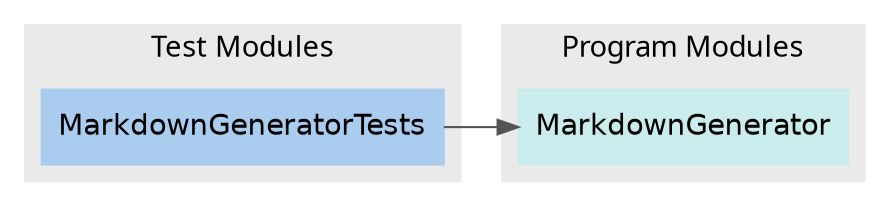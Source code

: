 digraph ModuleDependencyGraph {
    rankdir = LR
    graph [fontname="Helvetica-light", style = filled, color = "#eaeaea"]
    node [shape=box, fontname="Helvetica", style=filled]
    edge [color="#545454"]

    subgraph clusterRegular {
    label = "Program Modules"
    node [color="#caecec"]
    "MarkdownGenerator"
}
    subgraph clusterTest {
    label = "Test Modules"
    node [color="#aaccee"]
    "MarkdownGeneratorTests"
}
    

    "MarkdownGeneratorTests" -> "MarkdownGenerator"
}